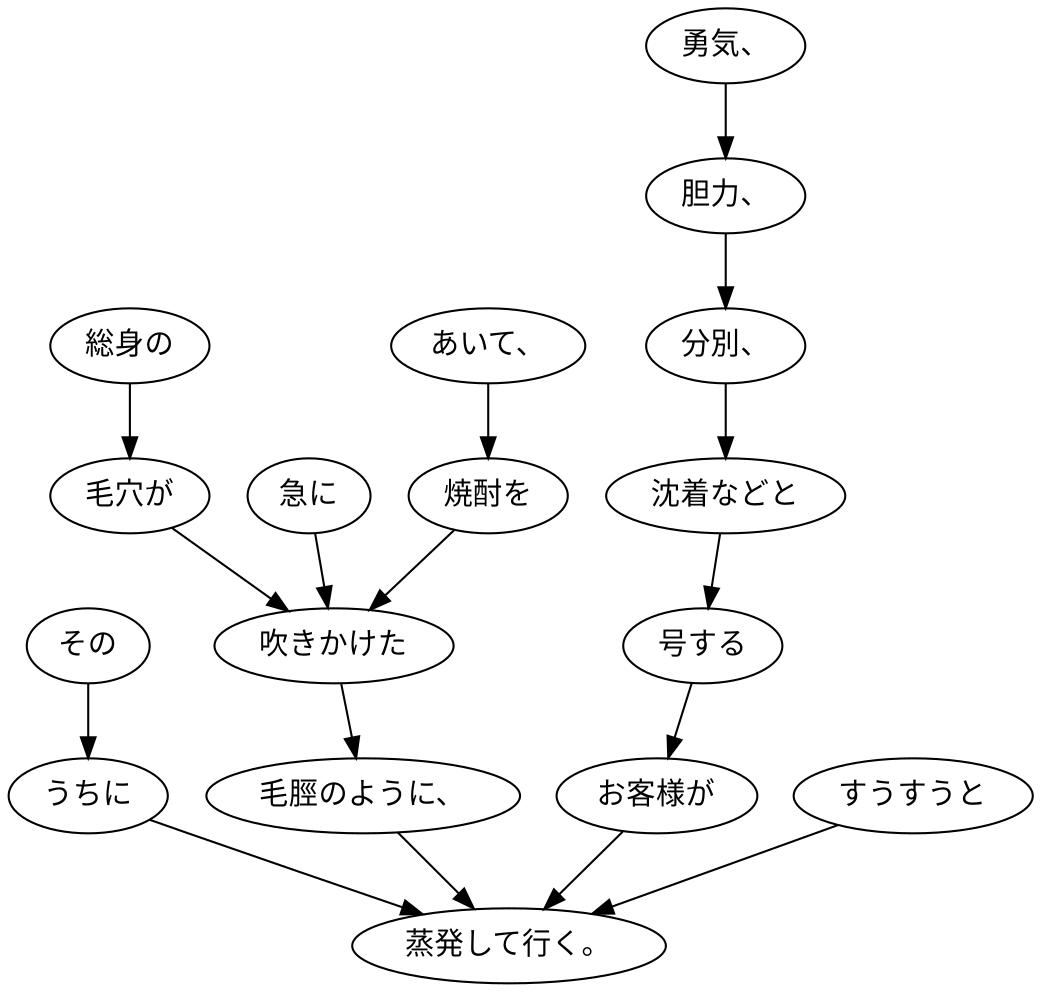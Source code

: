 digraph graph8363 {
	node0 [label="その"];
	node1 [label="うちに"];
	node2 [label="総身の"];
	node3 [label="毛穴が"];
	node4 [label="急に"];
	node5 [label="あいて、"];
	node6 [label="焼酎を"];
	node7 [label="吹きかけた"];
	node8 [label="毛脛のように、"];
	node9 [label="勇気、"];
	node10 [label="胆力、"];
	node11 [label="分別、"];
	node12 [label="沈着などと"];
	node13 [label="号する"];
	node14 [label="お客様が"];
	node15 [label="すうすうと"];
	node16 [label="蒸発して行く。"];
	node0 -> node1;
	node1 -> node16;
	node2 -> node3;
	node3 -> node7;
	node4 -> node7;
	node5 -> node6;
	node6 -> node7;
	node7 -> node8;
	node8 -> node16;
	node9 -> node10;
	node10 -> node11;
	node11 -> node12;
	node12 -> node13;
	node13 -> node14;
	node14 -> node16;
	node15 -> node16;
}
